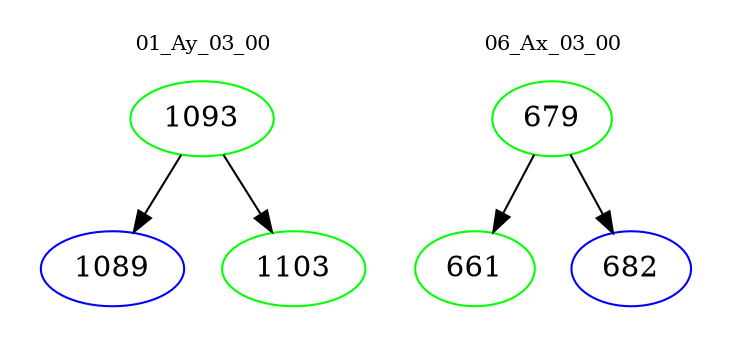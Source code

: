digraph{
subgraph cluster_0 {
color = white
label = "01_Ay_03_00";
fontsize=10;
T0_1093 [label="1093", color="green"]
T0_1093 -> T0_1089 [color="black"]
T0_1089 [label="1089", color="blue"]
T0_1093 -> T0_1103 [color="black"]
T0_1103 [label="1103", color="green"]
}
subgraph cluster_1 {
color = white
label = "06_Ax_03_00";
fontsize=10;
T1_679 [label="679", color="green"]
T1_679 -> T1_661 [color="black"]
T1_661 [label="661", color="green"]
T1_679 -> T1_682 [color="black"]
T1_682 [label="682", color="blue"]
}
}
